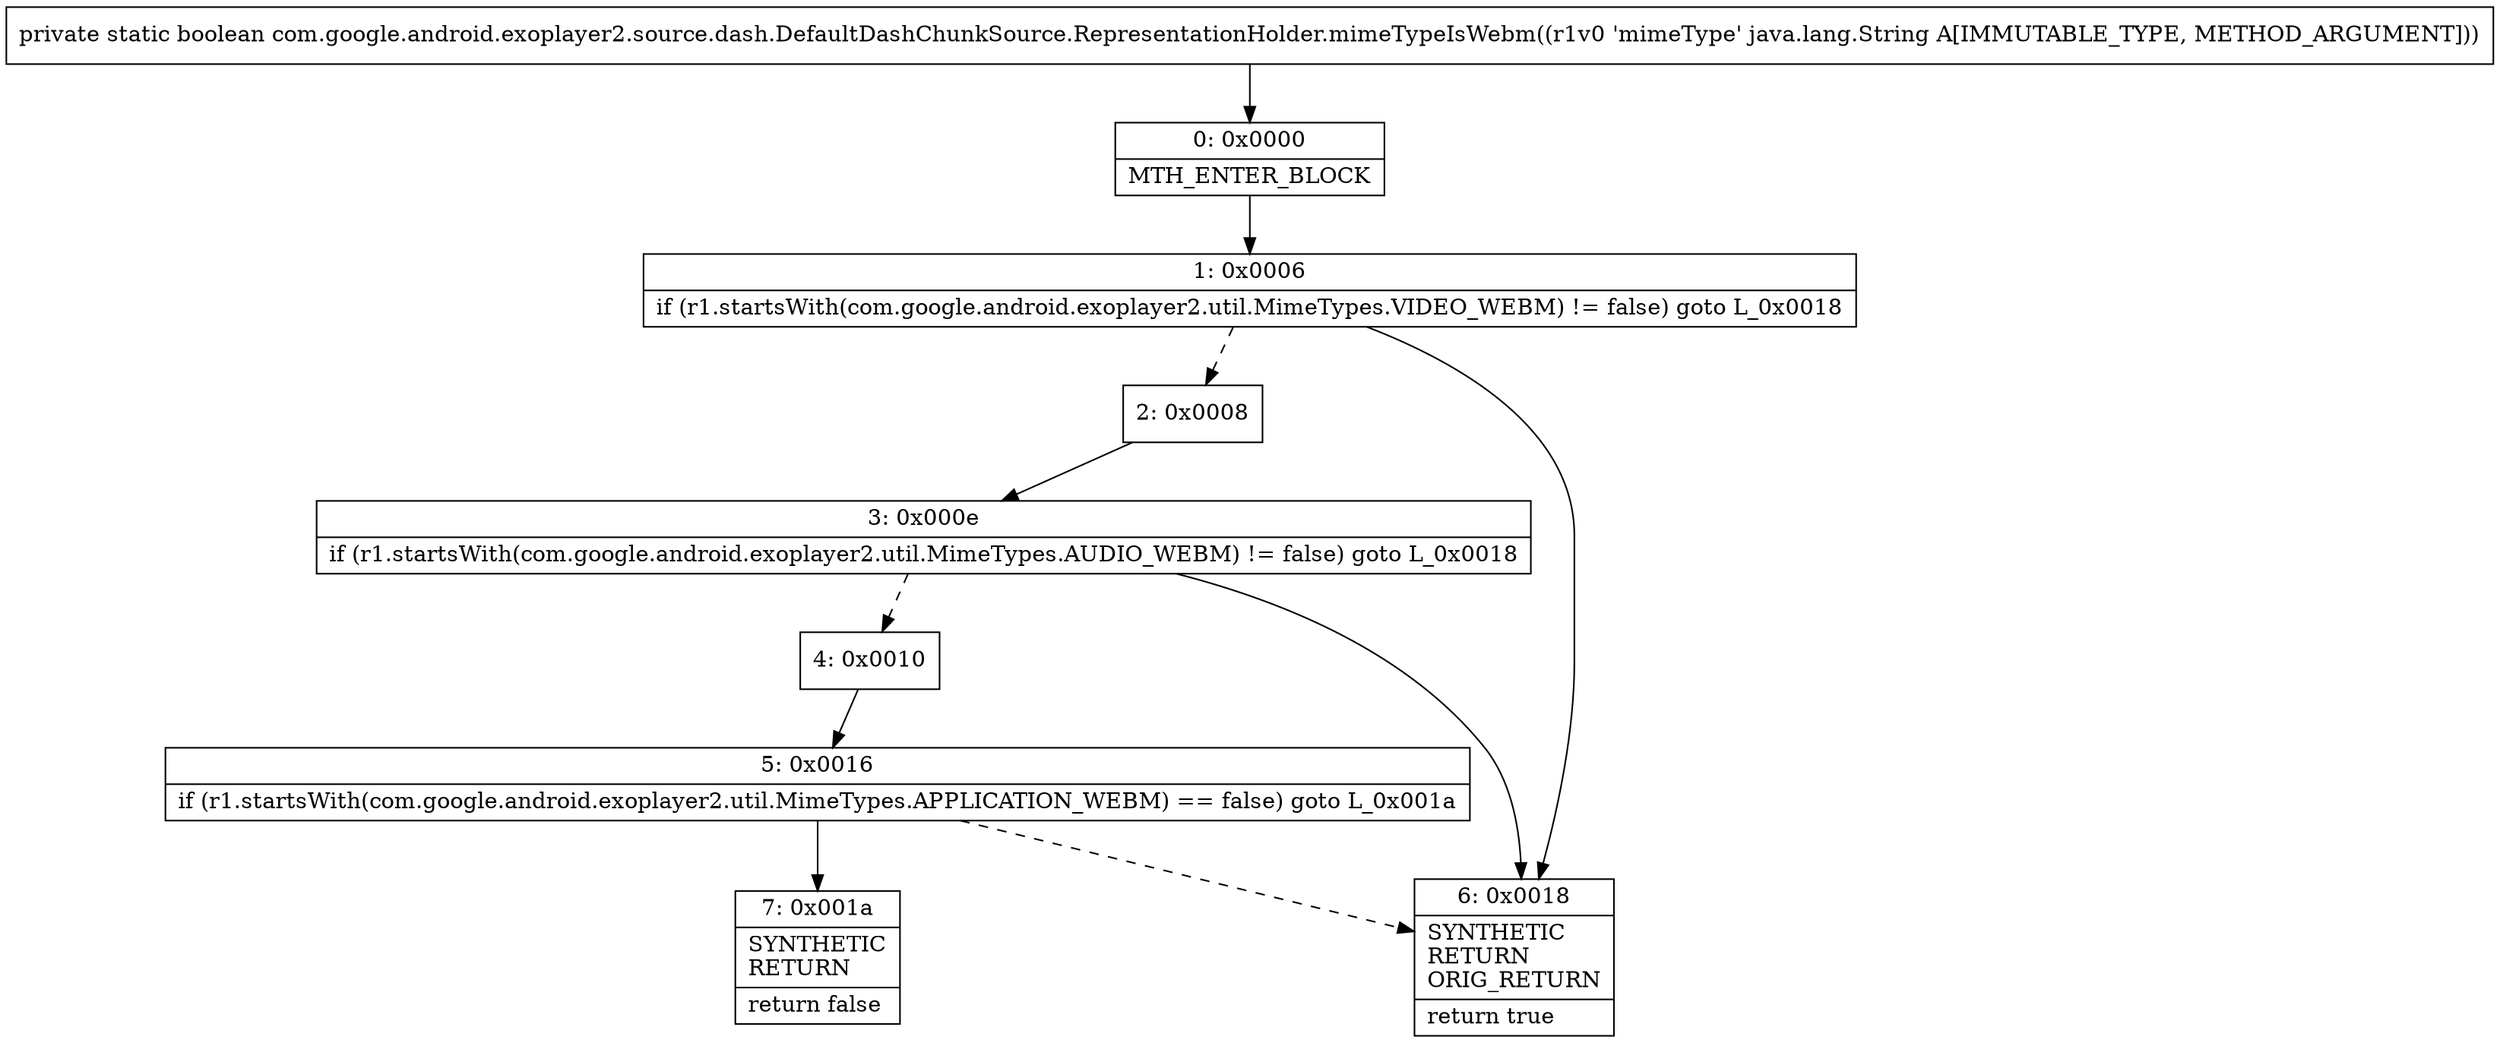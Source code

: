 digraph "CFG forcom.google.android.exoplayer2.source.dash.DefaultDashChunkSource.RepresentationHolder.mimeTypeIsWebm(Ljava\/lang\/String;)Z" {
Node_0 [shape=record,label="{0\:\ 0x0000|MTH_ENTER_BLOCK\l}"];
Node_1 [shape=record,label="{1\:\ 0x0006|if (r1.startsWith(com.google.android.exoplayer2.util.MimeTypes.VIDEO_WEBM) != false) goto L_0x0018\l}"];
Node_2 [shape=record,label="{2\:\ 0x0008}"];
Node_3 [shape=record,label="{3\:\ 0x000e|if (r1.startsWith(com.google.android.exoplayer2.util.MimeTypes.AUDIO_WEBM) != false) goto L_0x0018\l}"];
Node_4 [shape=record,label="{4\:\ 0x0010}"];
Node_5 [shape=record,label="{5\:\ 0x0016|if (r1.startsWith(com.google.android.exoplayer2.util.MimeTypes.APPLICATION_WEBM) == false) goto L_0x001a\l}"];
Node_6 [shape=record,label="{6\:\ 0x0018|SYNTHETIC\lRETURN\lORIG_RETURN\l|return true\l}"];
Node_7 [shape=record,label="{7\:\ 0x001a|SYNTHETIC\lRETURN\l|return false\l}"];
MethodNode[shape=record,label="{private static boolean com.google.android.exoplayer2.source.dash.DefaultDashChunkSource.RepresentationHolder.mimeTypeIsWebm((r1v0 'mimeType' java.lang.String A[IMMUTABLE_TYPE, METHOD_ARGUMENT])) }"];
MethodNode -> Node_0;
Node_0 -> Node_1;
Node_1 -> Node_2[style=dashed];
Node_1 -> Node_6;
Node_2 -> Node_3;
Node_3 -> Node_4[style=dashed];
Node_3 -> Node_6;
Node_4 -> Node_5;
Node_5 -> Node_6[style=dashed];
Node_5 -> Node_7;
}

